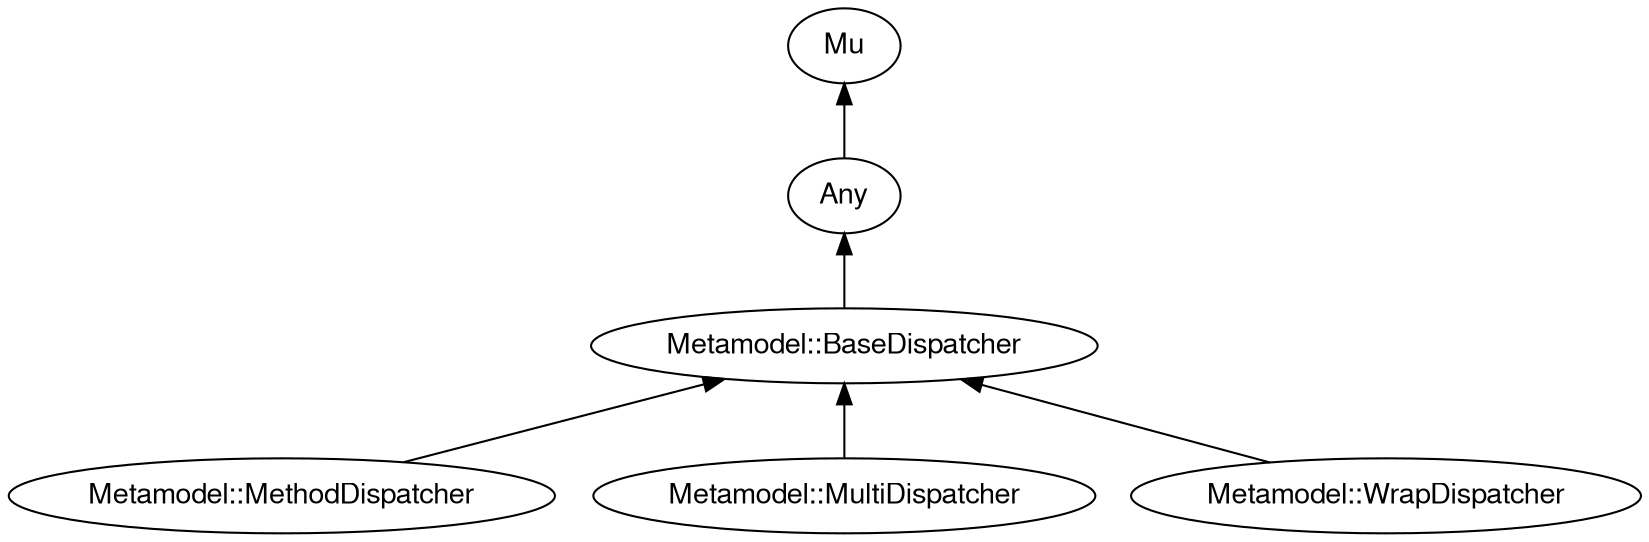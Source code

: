 digraph "perl6-type-graph" {
    rankdir=BT;
    splines=polyline;
    overlap=false; 
    // Types
    "Metamodel::BaseDispatcher" [color="#000000", fontcolor="#000000", href="/type/Metamodel::BaseDispatcher", fontname="FreeSans"];
    "Mu" [color="#000000", fontcolor="#000000", href="/type/Mu", fontname="FreeSans"];
    "Any" [color="#000000", fontcolor="#000000", href="/type/Any", fontname="FreeSans"];
    "Metamodel::MethodDispatcher" [color="#000000", fontcolor="#000000", href="/type/Metamodel::MethodDispatcher", fontname="FreeSans"];
    "Metamodel::MultiDispatcher" [color="#000000", fontcolor="#000000", href="/type/Metamodel::MultiDispatcher", fontname="FreeSans"];
    "Metamodel::WrapDispatcher" [color="#000000", fontcolor="#000000", href="/type/Metamodel::WrapDispatcher", fontname="FreeSans"];

    // Superclasses
    "Metamodel::BaseDispatcher" -> "Any" [color="#000000"];
    "Any" -> "Mu" [color="#000000"];
    "Metamodel::MethodDispatcher" -> "Metamodel::BaseDispatcher" [color="#000000"];
    "Metamodel::MultiDispatcher" -> "Metamodel::BaseDispatcher" [color="#000000"];
    "Metamodel::WrapDispatcher" -> "Metamodel::BaseDispatcher" [color="#000000"];

    // Roles
}
